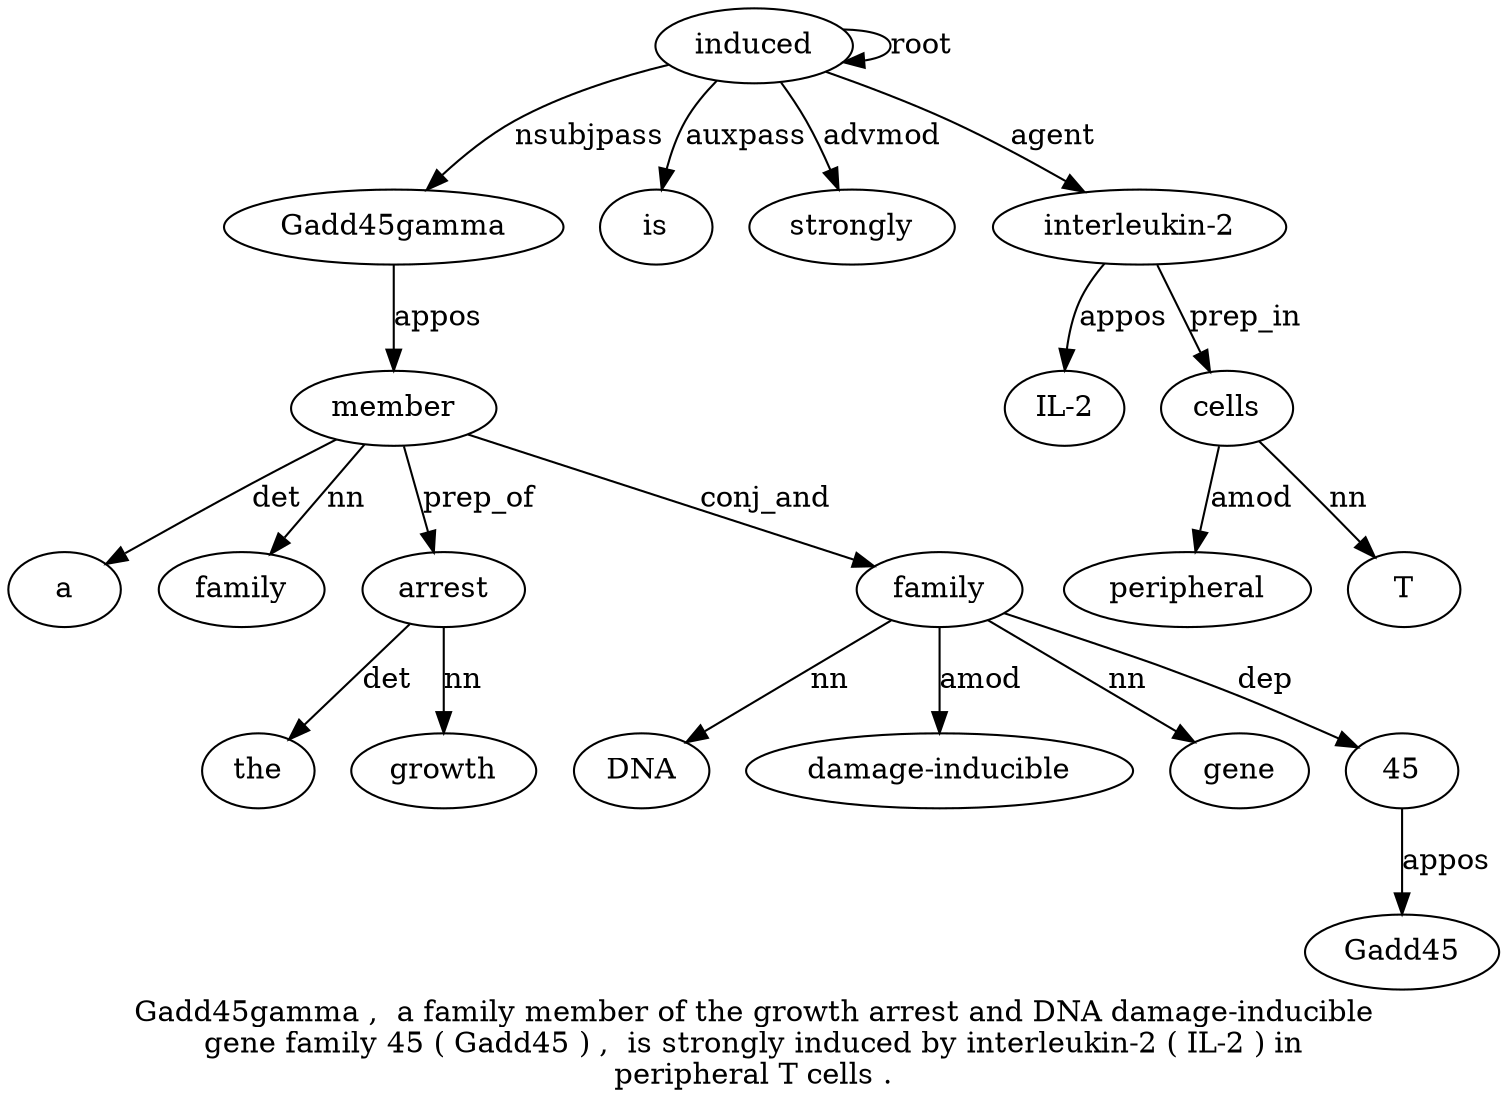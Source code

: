 digraph "Gadd45gamma ,  a family member of the growth arrest and DNA damage-inducible gene family 45 ( Gadd45 ) ,  is strongly induced by interleukin-2 ( IL-2 ) in peripheral T cells ." {
label="Gadd45gamma ,  a family member of the growth arrest and DNA damage-inducible
gene family 45 ( Gadd45 ) ,  is strongly induced by interleukin-2 ( IL-2 ) in
peripheral T cells .";
induced22 [style=filled, fillcolor=white, label=induced];
Gadd45gamma1 [style=filled, fillcolor=white, label=Gadd45gamma];
induced22 -> Gadd45gamma1  [label=nsubjpass];
member5 [style=filled, fillcolor=white, label=member];
a3 [style=filled, fillcolor=white, label=a];
member5 -> a3  [label=det];
family4 [style=filled, fillcolor=white, label=family];
member5 -> family4  [label=nn];
Gadd45gamma1 -> member5  [label=appos];
arrest9 [style=filled, fillcolor=white, label=arrest];
the7 [style=filled, fillcolor=white, label=the];
arrest9 -> the7  [label=det];
growth8 [style=filled, fillcolor=white, label=growth];
arrest9 -> growth8  [label=nn];
member5 -> arrest9  [label=prep_of];
family14 [style=filled, fillcolor=white, label=family];
DNA11 [style=filled, fillcolor=white, label=DNA];
family14 -> DNA11  [label=nn];
"damage-inducible12" [style=filled, fillcolor=white, label="damage-inducible"];
family14 -> "damage-inducible12"  [label=amod];
gene13 [style=filled, fillcolor=white, label=gene];
family14 -> gene13  [label=nn];
member5 -> family14  [label=conj_and];
451 [style=filled, fillcolor=white, label=45];
family14 -> 451  [label=dep];
Gadd4517 [style=filled, fillcolor=white, label=Gadd45];
451 -> Gadd4517  [label=appos];
is20 [style=filled, fillcolor=white, label=is];
induced22 -> is20  [label=auxpass];
strongly21 [style=filled, fillcolor=white, label=strongly];
induced22 -> strongly21  [label=advmod];
induced22 -> induced22  [label=root];
"interleukin-24" [style=filled, fillcolor=white, label="interleukin-2"];
induced22 -> "interleukin-24"  [label=agent];
"IL-26" [style=filled, fillcolor=white, label="IL-2"];
"interleukin-24" -> "IL-26"  [label=appos];
cells31 [style=filled, fillcolor=white, label=cells];
peripheral29 [style=filled, fillcolor=white, label=peripheral];
cells31 -> peripheral29  [label=amod];
T30 [style=filled, fillcolor=white, label=T];
cells31 -> T30  [label=nn];
"interleukin-24" -> cells31  [label=prep_in];
}
